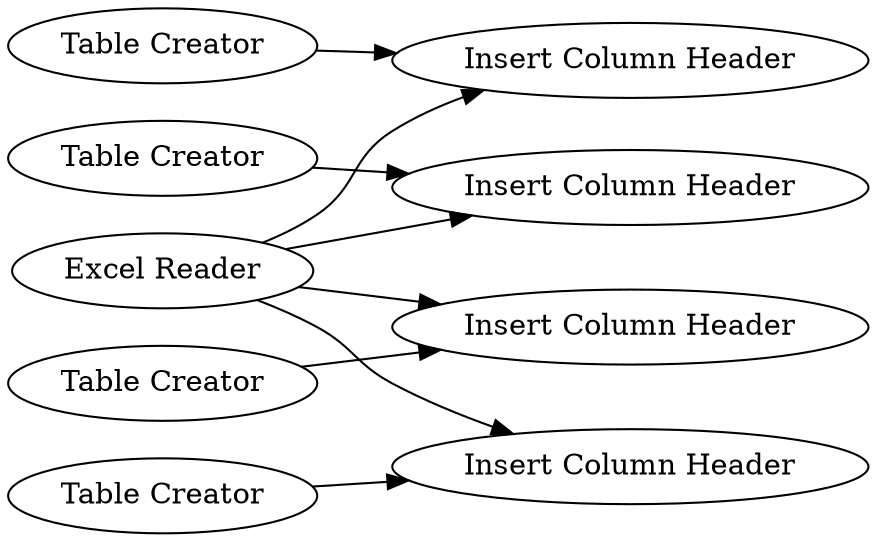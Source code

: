 digraph {
	1 [label="Excel Reader"]
	2 [label="Table Creator"]
	3 [label="Insert Column Header"]
	4 [label="Insert Column Header"]
	5 [label="Insert Column Header"]
	6 [label="Insert Column Header"]
	7 [label="Table Creator"]
	8 [label="Table Creator"]
	9 [label="Table Creator"]
	1 -> 3
	1 -> 4
	1 -> 5
	1 -> 6
	2 -> 3
	7 -> 4
	8 -> 5
	9 -> 6
	rankdir=LR
}
